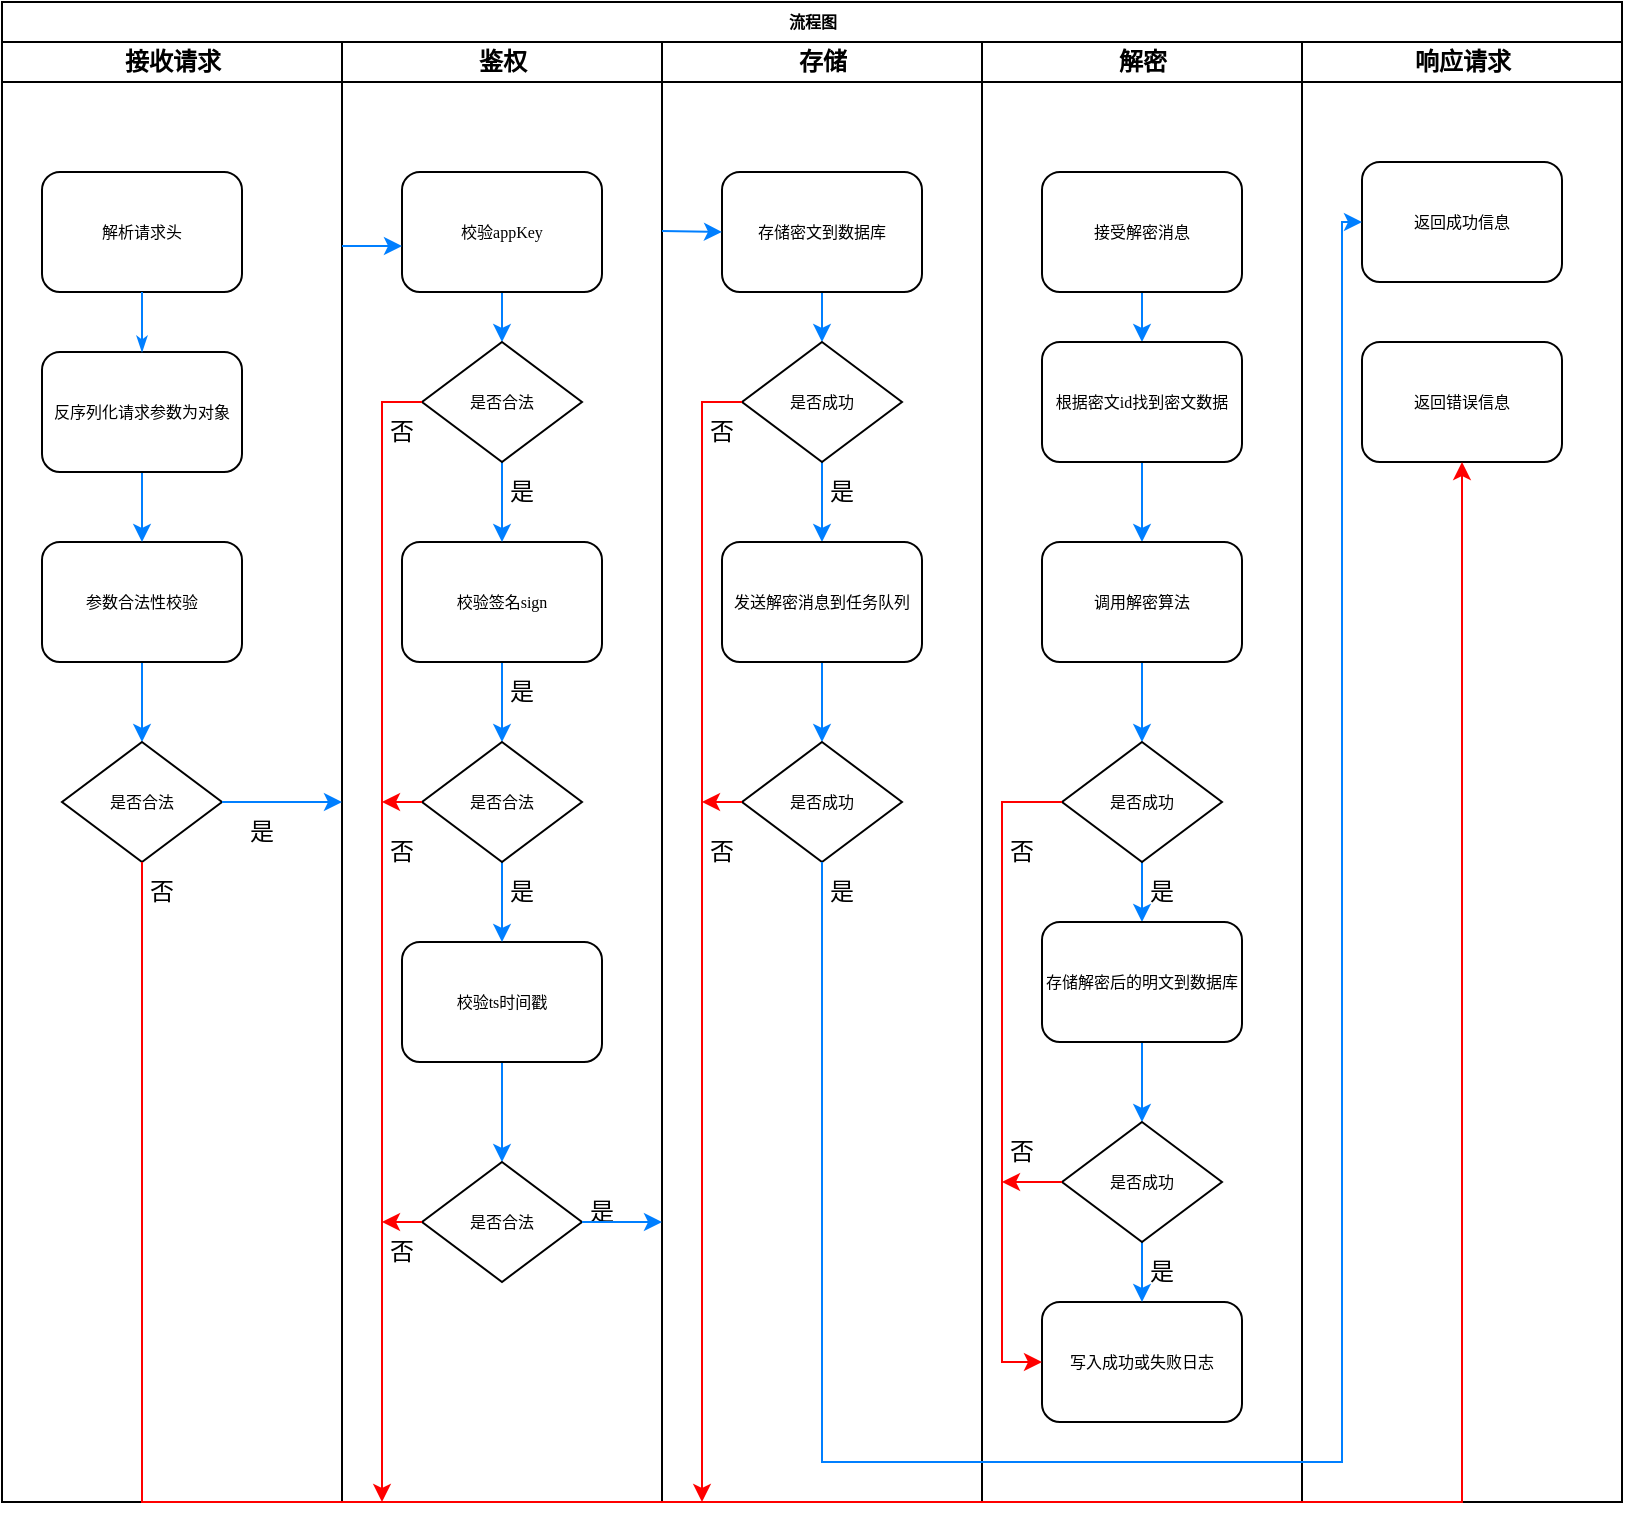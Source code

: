 <mxfile version="20.8.23" type="github">
  <diagram name="Page-1" id="74e2e168-ea6b-b213-b513-2b3c1d86103e">
    <mxGraphModel dx="1434" dy="764" grid="1" gridSize="10" guides="1" tooltips="1" connect="1" arrows="1" fold="1" page="1" pageScale="1" pageWidth="1100" pageHeight="850" background="none" math="0" shadow="0">
      <root>
        <mxCell id="0" />
        <mxCell id="1" parent="0" />
        <mxCell id="77e6c97f196da883-1" value="流程图" style="swimlane;html=1;childLayout=stackLayout;startSize=20;rounded=0;shadow=0;labelBackgroundColor=none;strokeWidth=1;fontFamily=Verdana;fontSize=8;align=center;" parent="1" vertex="1">
          <mxGeometry x="70" y="40" width="810" height="750" as="geometry" />
        </mxCell>
        <mxCell id="asibRYbvC8n6TS354WZj-12" value="" style="group;labelBackgroundColor=none;" vertex="1" connectable="0" parent="77e6c97f196da883-1">
          <mxGeometry y="20" width="810" height="730" as="geometry" />
        </mxCell>
        <mxCell id="77e6c97f196da883-2" value="接收请求" style="swimlane;html=1;startSize=20;labelBackgroundColor=none;" parent="asibRYbvC8n6TS354WZj-12" vertex="1">
          <mxGeometry width="170" height="730" as="geometry" />
        </mxCell>
        <mxCell id="77e6c97f196da883-8" value="解析请求头" style="rounded=1;whiteSpace=wrap;html=1;shadow=0;labelBackgroundColor=none;strokeWidth=1;fontFamily=Verdana;fontSize=8;align=center;" parent="77e6c97f196da883-2" vertex="1">
          <mxGeometry x="20" y="65" width="100" height="60" as="geometry" />
        </mxCell>
        <mxCell id="asibRYbvC8n6TS354WZj-3" value="" style="edgeStyle=orthogonalEdgeStyle;rounded=0;orthogonalLoop=1;jettySize=auto;html=1;labelBackgroundColor=none;fontColor=default;strokeColor=#007FFF;" edge="1" parent="77e6c97f196da883-2" source="77e6c97f196da883-9" target="asibRYbvC8n6TS354WZj-2">
          <mxGeometry relative="1" as="geometry" />
        </mxCell>
        <mxCell id="77e6c97f196da883-9" value="参数合法性校验" style="rounded=1;whiteSpace=wrap;html=1;shadow=0;labelBackgroundColor=none;strokeWidth=1;fontFamily=Verdana;fontSize=8;align=center;" parent="77e6c97f196da883-2" vertex="1">
          <mxGeometry x="20" y="250" width="100" height="60" as="geometry" />
        </mxCell>
        <mxCell id="asibRYbvC8n6TS354WZj-1" value="" style="edgeStyle=orthogonalEdgeStyle;rounded=0;orthogonalLoop=1;jettySize=auto;html=1;labelBackgroundColor=none;fontColor=default;strokeColor=#007FFF;" edge="1" parent="77e6c97f196da883-2" source="77e6c97f196da883-11" target="77e6c97f196da883-9">
          <mxGeometry relative="1" as="geometry" />
        </mxCell>
        <mxCell id="77e6c97f196da883-11" value="反序列化请求参数为对象" style="rounded=1;whiteSpace=wrap;html=1;shadow=0;labelBackgroundColor=none;strokeWidth=1;fontFamily=Verdana;fontSize=8;align=center;" parent="77e6c97f196da883-2" vertex="1">
          <mxGeometry x="20" y="155" width="100" height="60" as="geometry" />
        </mxCell>
        <mxCell id="77e6c97f196da883-26" style="edgeStyle=orthogonalEdgeStyle;rounded=1;html=1;labelBackgroundColor=none;startArrow=none;startFill=0;startSize=5;endArrow=classicThin;endFill=1;endSize=5;jettySize=auto;orthogonalLoop=1;strokeWidth=1;fontFamily=Verdana;fontSize=8;fontColor=default;strokeColor=#007FFF;" parent="77e6c97f196da883-2" source="77e6c97f196da883-8" target="77e6c97f196da883-11" edge="1">
          <mxGeometry relative="1" as="geometry" />
        </mxCell>
        <mxCell id="asibRYbvC8n6TS354WZj-2" value="是否合法" style="rhombus;whiteSpace=wrap;html=1;rounded=0;shadow=0;labelBackgroundColor=none;strokeWidth=1;fontFamily=Verdana;fontSize=8;align=center;" vertex="1" parent="77e6c97f196da883-2">
          <mxGeometry x="30" y="350" width="80" height="60" as="geometry" />
        </mxCell>
        <mxCell id="asibRYbvC8n6TS354WZj-11" value="否" style="text;strokeColor=none;align=center;fillColor=none;html=1;verticalAlign=middle;whiteSpace=wrap;rounded=0;labelBackgroundColor=none;" vertex="1" parent="77e6c97f196da883-2">
          <mxGeometry x="50" y="410" width="60" height="30" as="geometry" />
        </mxCell>
        <mxCell id="asibRYbvC8n6TS354WZj-175" value="是" style="text;strokeColor=none;align=center;fillColor=none;html=1;verticalAlign=middle;whiteSpace=wrap;rounded=0;labelBackgroundColor=none;" vertex="1" parent="77e6c97f196da883-2">
          <mxGeometry x="100" y="380" width="60" height="30" as="geometry" />
        </mxCell>
        <mxCell id="77e6c97f196da883-3" value="鉴权" style="swimlane;html=1;startSize=20;labelBackgroundColor=none;" parent="asibRYbvC8n6TS354WZj-12" vertex="1">
          <mxGeometry x="170" width="160" height="730" as="geometry" />
        </mxCell>
        <mxCell id="asibRYbvC8n6TS354WZj-24" value="" style="edgeStyle=orthogonalEdgeStyle;rounded=0;orthogonalLoop=1;jettySize=auto;html=1;labelBackgroundColor=none;fontColor=default;strokeColor=#007FFF;" edge="1" parent="77e6c97f196da883-3" source="77e6c97f196da883-10" target="asibRYbvC8n6TS354WZj-23">
          <mxGeometry relative="1" as="geometry" />
        </mxCell>
        <mxCell id="77e6c97f196da883-10" value="校验appKey" style="rounded=1;whiteSpace=wrap;html=1;shadow=0;labelBackgroundColor=none;strokeWidth=1;fontFamily=Verdana;fontSize=8;align=center;" parent="77e6c97f196da883-3" vertex="1">
          <mxGeometry x="30" y="65" width="100" height="60" as="geometry" />
        </mxCell>
        <mxCell id="asibRYbvC8n6TS354WZj-33" value="" style="edgeStyle=orthogonalEdgeStyle;rounded=0;orthogonalLoop=1;jettySize=auto;html=1;entryX=0.5;entryY=0;entryDx=0;entryDy=0;labelBackgroundColor=none;fontColor=default;strokeColor=#007FFF;" edge="1" parent="77e6c97f196da883-3" source="asibRYbvC8n6TS354WZj-13" target="asibRYbvC8n6TS354WZj-30">
          <mxGeometry relative="1" as="geometry" />
        </mxCell>
        <mxCell id="asibRYbvC8n6TS354WZj-13" value="校验签名sign" style="rounded=1;whiteSpace=wrap;html=1;shadow=0;labelBackgroundColor=none;strokeWidth=1;fontFamily=Verdana;fontSize=8;align=center;" vertex="1" parent="77e6c97f196da883-3">
          <mxGeometry x="30" y="250" width="100" height="60" as="geometry" />
        </mxCell>
        <mxCell id="asibRYbvC8n6TS354WZj-39" value="" style="edgeStyle=orthogonalEdgeStyle;rounded=0;orthogonalLoop=1;jettySize=auto;html=1;labelBackgroundColor=none;fontColor=default;strokeColor=#007FFF;" edge="1" parent="77e6c97f196da883-3" source="asibRYbvC8n6TS354WZj-16" target="asibRYbvC8n6TS354WZj-38">
          <mxGeometry relative="1" as="geometry" />
        </mxCell>
        <mxCell id="asibRYbvC8n6TS354WZj-16" value="校验ts时间戳" style="rounded=1;whiteSpace=wrap;html=1;shadow=0;labelBackgroundColor=none;strokeWidth=1;fontFamily=Verdana;fontSize=8;align=center;" vertex="1" parent="77e6c97f196da883-3">
          <mxGeometry x="30" y="450" width="100" height="60" as="geometry" />
        </mxCell>
        <mxCell id="asibRYbvC8n6TS354WZj-28" value="" style="edgeStyle=orthogonalEdgeStyle;rounded=0;orthogonalLoop=1;jettySize=auto;html=1;labelBackgroundColor=none;fontColor=default;strokeColor=#007FFF;" edge="1" parent="77e6c97f196da883-3" source="asibRYbvC8n6TS354WZj-23" target="asibRYbvC8n6TS354WZj-13">
          <mxGeometry relative="1" as="geometry" />
        </mxCell>
        <mxCell id="asibRYbvC8n6TS354WZj-23" value="是否合法" style="rhombus;whiteSpace=wrap;html=1;rounded=0;shadow=0;labelBackgroundColor=none;strokeWidth=1;fontFamily=Verdana;fontSize=8;align=center;" vertex="1" parent="77e6c97f196da883-3">
          <mxGeometry x="40" y="150" width="80" height="60" as="geometry" />
        </mxCell>
        <mxCell id="asibRYbvC8n6TS354WZj-29" value="是" style="text;strokeColor=none;align=center;fillColor=none;html=1;verticalAlign=middle;whiteSpace=wrap;rounded=0;labelBackgroundColor=none;" vertex="1" parent="77e6c97f196da883-3">
          <mxGeometry x="60" y="210" width="60" height="30" as="geometry" />
        </mxCell>
        <mxCell id="asibRYbvC8n6TS354WZj-35" value="" style="edgeStyle=orthogonalEdgeStyle;rounded=0;orthogonalLoop=1;jettySize=auto;html=1;labelBackgroundColor=none;fontColor=default;strokeColor=#007FFF;" edge="1" parent="77e6c97f196da883-3" source="asibRYbvC8n6TS354WZj-30" target="asibRYbvC8n6TS354WZj-16">
          <mxGeometry relative="1" as="geometry" />
        </mxCell>
        <mxCell id="asibRYbvC8n6TS354WZj-30" value="是否合法" style="rhombus;whiteSpace=wrap;html=1;rounded=0;shadow=0;labelBackgroundColor=none;strokeWidth=1;fontFamily=Verdana;fontSize=8;align=center;" vertex="1" parent="77e6c97f196da883-3">
          <mxGeometry x="40" y="350" width="80" height="60" as="geometry" />
        </mxCell>
        <mxCell id="asibRYbvC8n6TS354WZj-31" value="是" style="text;strokeColor=none;align=center;fillColor=none;html=1;verticalAlign=middle;whiteSpace=wrap;rounded=0;labelBackgroundColor=none;" vertex="1" parent="77e6c97f196da883-3">
          <mxGeometry x="60" y="310" width="60" height="30" as="geometry" />
        </mxCell>
        <mxCell id="asibRYbvC8n6TS354WZj-36" value="是" style="text;strokeColor=none;align=center;fillColor=none;html=1;verticalAlign=middle;whiteSpace=wrap;rounded=0;labelBackgroundColor=none;" vertex="1" parent="77e6c97f196da883-3">
          <mxGeometry x="60" y="410" width="60" height="30" as="geometry" />
        </mxCell>
        <mxCell id="asibRYbvC8n6TS354WZj-38" value="是否合法" style="rhombus;whiteSpace=wrap;html=1;rounded=0;shadow=0;labelBackgroundColor=none;strokeWidth=1;fontFamily=Verdana;fontSize=8;align=center;" vertex="1" parent="77e6c97f196da883-3">
          <mxGeometry x="40" y="560" width="80" height="60" as="geometry" />
        </mxCell>
        <mxCell id="asibRYbvC8n6TS354WZj-44" value="否" style="text;strokeColor=none;align=center;fillColor=none;html=1;verticalAlign=middle;whiteSpace=wrap;rounded=0;labelBackgroundColor=none;" vertex="1" parent="77e6c97f196da883-3">
          <mxGeometry y="390" width="60" height="30" as="geometry" />
        </mxCell>
        <mxCell id="asibRYbvC8n6TS354WZj-45" value="否" style="text;strokeColor=none;align=center;fillColor=none;html=1;verticalAlign=middle;whiteSpace=wrap;rounded=0;labelBackgroundColor=none;" vertex="1" parent="77e6c97f196da883-3">
          <mxGeometry y="180" width="60" height="30" as="geometry" />
        </mxCell>
        <mxCell id="asibRYbvC8n6TS354WZj-46" value="否" style="text;strokeColor=none;align=center;fillColor=none;html=1;verticalAlign=middle;whiteSpace=wrap;rounded=0;labelBackgroundColor=none;" vertex="1" parent="77e6c97f196da883-3">
          <mxGeometry y="590" width="60" height="30" as="geometry" />
        </mxCell>
        <mxCell id="asibRYbvC8n6TS354WZj-162" value="是" style="text;strokeColor=none;align=center;fillColor=none;html=1;verticalAlign=middle;whiteSpace=wrap;rounded=0;labelBackgroundColor=none;" vertex="1" parent="77e6c97f196da883-3">
          <mxGeometry x="100" y="570" width="60" height="30" as="geometry" />
        </mxCell>
        <mxCell id="asibRYbvC8n6TS354WZj-166" value="" style="endArrow=classic;html=1;rounded=0;strokeColor=#007FFF;" edge="1" parent="77e6c97f196da883-3">
          <mxGeometry width="50" height="50" relative="1" as="geometry">
            <mxPoint y="102" as="sourcePoint" />
            <mxPoint x="30" y="102" as="targetPoint" />
          </mxGeometry>
        </mxCell>
        <mxCell id="77e6c97f196da883-4" value="存储" style="swimlane;html=1;startSize=20;labelBackgroundColor=none;" parent="asibRYbvC8n6TS354WZj-12" vertex="1">
          <mxGeometry x="330" width="160" height="730" as="geometry" />
        </mxCell>
        <mxCell id="asibRYbvC8n6TS354WZj-95" value="" style="edgeStyle=orthogonalEdgeStyle;rounded=0;orthogonalLoop=1;jettySize=auto;html=1;labelBackgroundColor=none;fontColor=default;strokeColor=#007FFF;" edge="1" parent="77e6c97f196da883-4" source="asibRYbvC8n6TS354WZj-91" target="asibRYbvC8n6TS354WZj-94">
          <mxGeometry relative="1" as="geometry" />
        </mxCell>
        <mxCell id="asibRYbvC8n6TS354WZj-91" value="存储密文到数据库" style="rounded=1;whiteSpace=wrap;html=1;shadow=0;labelBackgroundColor=none;strokeWidth=1;fontFamily=Verdana;fontSize=8;align=center;" vertex="1" parent="77e6c97f196da883-4">
          <mxGeometry x="30" y="65" width="100" height="60" as="geometry" />
        </mxCell>
        <mxCell id="asibRYbvC8n6TS354WZj-97" value="" style="edgeStyle=orthogonalEdgeStyle;rounded=0;orthogonalLoop=1;jettySize=auto;html=1;labelBackgroundColor=none;fontColor=default;strokeColor=#007FFF;" edge="1" parent="77e6c97f196da883-4" source="asibRYbvC8n6TS354WZj-94" target="asibRYbvC8n6TS354WZj-96">
          <mxGeometry relative="1" as="geometry" />
        </mxCell>
        <mxCell id="asibRYbvC8n6TS354WZj-94" value="是否成功" style="rhombus;whiteSpace=wrap;html=1;rounded=0;shadow=0;labelBackgroundColor=none;strokeWidth=1;fontFamily=Verdana;fontSize=8;align=center;" vertex="1" parent="77e6c97f196da883-4">
          <mxGeometry x="40" y="150" width="80" height="60" as="geometry" />
        </mxCell>
        <mxCell id="asibRYbvC8n6TS354WZj-104" value="" style="edgeStyle=orthogonalEdgeStyle;rounded=0;orthogonalLoop=1;jettySize=auto;html=1;labelBackgroundColor=none;fontColor=default;strokeColor=#007FFF;" edge="1" parent="77e6c97f196da883-4" source="asibRYbvC8n6TS354WZj-96" target="asibRYbvC8n6TS354WZj-98">
          <mxGeometry relative="1" as="geometry" />
        </mxCell>
        <mxCell id="asibRYbvC8n6TS354WZj-96" value="发送解密消息到任务队列" style="rounded=1;whiteSpace=wrap;html=1;shadow=0;labelBackgroundColor=none;strokeWidth=1;fontFamily=Verdana;fontSize=8;align=center;" vertex="1" parent="77e6c97f196da883-4">
          <mxGeometry x="30" y="250" width="100" height="60" as="geometry" />
        </mxCell>
        <mxCell id="asibRYbvC8n6TS354WZj-98" value="是否成功" style="rhombus;whiteSpace=wrap;html=1;rounded=0;shadow=0;labelBackgroundColor=none;strokeWidth=1;fontFamily=Verdana;fontSize=8;align=center;" vertex="1" parent="77e6c97f196da883-4">
          <mxGeometry x="40" y="350" width="80" height="60" as="geometry" />
        </mxCell>
        <mxCell id="asibRYbvC8n6TS354WZj-99" value="是" style="text;strokeColor=none;align=center;fillColor=none;html=1;verticalAlign=middle;whiteSpace=wrap;rounded=0;labelBackgroundColor=none;" vertex="1" parent="77e6c97f196da883-4">
          <mxGeometry x="60" y="210" width="60" height="30" as="geometry" />
        </mxCell>
        <mxCell id="asibRYbvC8n6TS354WZj-101" value="否" style="text;strokeColor=none;align=center;fillColor=none;html=1;verticalAlign=middle;whiteSpace=wrap;rounded=0;labelBackgroundColor=none;" vertex="1" parent="77e6c97f196da883-4">
          <mxGeometry y="180" width="60" height="30" as="geometry" />
        </mxCell>
        <mxCell id="asibRYbvC8n6TS354WZj-103" value="否" style="text;strokeColor=none;align=center;fillColor=none;html=1;verticalAlign=middle;whiteSpace=wrap;rounded=0;labelBackgroundColor=none;" vertex="1" parent="77e6c97f196da883-4">
          <mxGeometry y="390" width="60" height="30" as="geometry" />
        </mxCell>
        <mxCell id="asibRYbvC8n6TS354WZj-163" value="" style="endArrow=classic;html=1;rounded=0;strokeColor=#007FFF;" edge="1" parent="77e6c97f196da883-4">
          <mxGeometry width="50" height="50" relative="1" as="geometry">
            <mxPoint y="94.5" as="sourcePoint" />
            <mxPoint x="30" y="95" as="targetPoint" />
          </mxGeometry>
        </mxCell>
        <mxCell id="asibRYbvC8n6TS354WZj-174" value="是" style="text;strokeColor=none;align=center;fillColor=none;html=1;verticalAlign=middle;whiteSpace=wrap;rounded=0;labelBackgroundColor=none;" vertex="1" parent="77e6c97f196da883-4">
          <mxGeometry x="60" y="410" width="60" height="30" as="geometry" />
        </mxCell>
        <mxCell id="77e6c97f196da883-5" value="解密" style="swimlane;html=1;startSize=20;labelBackgroundColor=none;" parent="asibRYbvC8n6TS354WZj-12" vertex="1">
          <mxGeometry x="490" width="160" height="730" as="geometry">
            <mxRectangle x="480" y="20" width="40" height="730" as="alternateBounds" />
          </mxGeometry>
        </mxCell>
        <mxCell id="asibRYbvC8n6TS354WZj-124" value="" style="edgeStyle=orthogonalEdgeStyle;rounded=0;orthogonalLoop=1;jettySize=auto;html=1;labelBackgroundColor=none;fontColor=default;strokeColor=#007FFF;" edge="1" parent="77e6c97f196da883-5" source="asibRYbvC8n6TS354WZj-108" target="asibRYbvC8n6TS354WZj-121">
          <mxGeometry relative="1" as="geometry" />
        </mxCell>
        <mxCell id="asibRYbvC8n6TS354WZj-108" value="接受解密消息" style="rounded=1;whiteSpace=wrap;html=1;shadow=0;labelBackgroundColor=none;strokeWidth=1;fontFamily=Verdana;fontSize=8;align=center;" vertex="1" parent="77e6c97f196da883-5">
          <mxGeometry x="30" y="65" width="100" height="60" as="geometry" />
        </mxCell>
        <mxCell id="asibRYbvC8n6TS354WZj-123" value="" style="edgeStyle=orthogonalEdgeStyle;rounded=0;orthogonalLoop=1;jettySize=auto;html=1;labelBackgroundColor=none;fontColor=default;strokeColor=#007FFF;" edge="1" parent="77e6c97f196da883-5" source="asibRYbvC8n6TS354WZj-121" target="asibRYbvC8n6TS354WZj-122">
          <mxGeometry relative="1" as="geometry" />
        </mxCell>
        <mxCell id="asibRYbvC8n6TS354WZj-121" value="根据密文id找到密文数据" style="rounded=1;whiteSpace=wrap;html=1;shadow=0;labelBackgroundColor=none;strokeWidth=1;fontFamily=Verdana;fontSize=8;align=center;" vertex="1" parent="77e6c97f196da883-5">
          <mxGeometry x="30" y="150" width="100" height="60" as="geometry" />
        </mxCell>
        <mxCell id="asibRYbvC8n6TS354WZj-127" value="" style="edgeStyle=orthogonalEdgeStyle;rounded=0;orthogonalLoop=1;jettySize=auto;html=1;labelBackgroundColor=none;fontColor=default;strokeColor=#007FFF;" edge="1" parent="77e6c97f196da883-5" source="asibRYbvC8n6TS354WZj-122" target="asibRYbvC8n6TS354WZj-126">
          <mxGeometry relative="1" as="geometry" />
        </mxCell>
        <mxCell id="asibRYbvC8n6TS354WZj-122" value="调用解密算法" style="rounded=1;whiteSpace=wrap;html=1;shadow=0;labelBackgroundColor=none;strokeWidth=1;fontFamily=Verdana;fontSize=8;align=center;" vertex="1" parent="77e6c97f196da883-5">
          <mxGeometry x="30" y="250" width="100" height="60" as="geometry" />
        </mxCell>
        <mxCell id="asibRYbvC8n6TS354WZj-129" value="" style="edgeStyle=orthogonalEdgeStyle;rounded=0;orthogonalLoop=1;jettySize=auto;html=1;labelBackgroundColor=none;fontColor=default;strokeColor=#007FFF;" edge="1" parent="77e6c97f196da883-5" source="asibRYbvC8n6TS354WZj-126" target="asibRYbvC8n6TS354WZj-128">
          <mxGeometry relative="1" as="geometry" />
        </mxCell>
        <mxCell id="asibRYbvC8n6TS354WZj-126" value="是否成功" style="rhombus;whiteSpace=wrap;html=1;rounded=0;shadow=0;labelBackgroundColor=none;strokeWidth=1;fontFamily=Verdana;fontSize=8;align=center;" vertex="1" parent="77e6c97f196da883-5">
          <mxGeometry x="40" y="350" width="80" height="60" as="geometry" />
        </mxCell>
        <mxCell id="asibRYbvC8n6TS354WZj-140" value="" style="edgeStyle=orthogonalEdgeStyle;rounded=0;orthogonalLoop=1;jettySize=auto;html=1;labelBackgroundColor=none;fontColor=default;strokeColor=#007FFF;" edge="1" parent="77e6c97f196da883-5" source="asibRYbvC8n6TS354WZj-128" target="asibRYbvC8n6TS354WZj-139">
          <mxGeometry relative="1" as="geometry" />
        </mxCell>
        <mxCell id="asibRYbvC8n6TS354WZj-128" value="存储解密后的明文到数据库" style="rounded=1;whiteSpace=wrap;html=1;shadow=0;labelBackgroundColor=none;strokeWidth=1;fontFamily=Verdana;fontSize=8;align=center;" vertex="1" parent="77e6c97f196da883-5">
          <mxGeometry x="30" y="440" width="100" height="60" as="geometry" />
        </mxCell>
        <mxCell id="asibRYbvC8n6TS354WZj-130" value="是" style="text;strokeColor=none;align=center;fillColor=none;html=1;verticalAlign=middle;whiteSpace=wrap;rounded=0;labelBackgroundColor=none;" vertex="1" parent="77e6c97f196da883-5">
          <mxGeometry x="60" y="410" width="60" height="30" as="geometry" />
        </mxCell>
        <mxCell id="asibRYbvC8n6TS354WZj-133" value="写入成功或失败日志" style="rounded=1;whiteSpace=wrap;html=1;shadow=0;labelBackgroundColor=none;strokeWidth=1;fontFamily=Verdana;fontSize=8;align=center;" vertex="1" parent="77e6c97f196da883-5">
          <mxGeometry x="30" y="630" width="100" height="60" as="geometry" />
        </mxCell>
        <mxCell id="asibRYbvC8n6TS354WZj-135" value="" style="edgeStyle=orthogonalEdgeStyle;rounded=0;orthogonalLoop=1;jettySize=auto;html=1;entryX=0;entryY=0.5;entryDx=0;entryDy=0;labelBackgroundColor=none;fontColor=default;strokeColor=#FF0000;" edge="1" parent="77e6c97f196da883-5" source="asibRYbvC8n6TS354WZj-126" target="asibRYbvC8n6TS354WZj-133">
          <mxGeometry relative="1" as="geometry">
            <Array as="points">
              <mxPoint x="10" y="380" />
              <mxPoint x="10" y="660" />
            </Array>
          </mxGeometry>
        </mxCell>
        <mxCell id="asibRYbvC8n6TS354WZj-137" value="否" style="text;strokeColor=none;align=center;fillColor=none;html=1;verticalAlign=middle;whiteSpace=wrap;rounded=0;labelBackgroundColor=none;" vertex="1" parent="77e6c97f196da883-5">
          <mxGeometry x="-10" y="390" width="60" height="30" as="geometry" />
        </mxCell>
        <mxCell id="asibRYbvC8n6TS354WZj-146" value="" style="edgeStyle=orthogonalEdgeStyle;rounded=0;orthogonalLoop=1;jettySize=auto;html=1;labelBackgroundColor=none;fontColor=default;strokeColor=#007FFF;" edge="1" parent="77e6c97f196da883-5" source="asibRYbvC8n6TS354WZj-139" target="asibRYbvC8n6TS354WZj-133">
          <mxGeometry relative="1" as="geometry" />
        </mxCell>
        <mxCell id="asibRYbvC8n6TS354WZj-139" value="是否成功" style="rhombus;whiteSpace=wrap;html=1;rounded=0;shadow=0;labelBackgroundColor=none;strokeWidth=1;fontFamily=Verdana;fontSize=8;align=center;" vertex="1" parent="77e6c97f196da883-5">
          <mxGeometry x="40" y="540" width="80" height="60" as="geometry" />
        </mxCell>
        <mxCell id="asibRYbvC8n6TS354WZj-176" value="是" style="text;strokeColor=none;align=center;fillColor=none;html=1;verticalAlign=middle;whiteSpace=wrap;rounded=0;labelBackgroundColor=none;" vertex="1" parent="77e6c97f196da883-5">
          <mxGeometry x="60" y="600" width="60" height="30" as="geometry" />
        </mxCell>
        <mxCell id="asibRYbvC8n6TS354WZj-177" value="" style="endArrow=classic;html=1;rounded=0;strokeColor=#FF0000;" edge="1" parent="77e6c97f196da883-5">
          <mxGeometry width="50" height="50" relative="1" as="geometry">
            <mxPoint x="40" y="570" as="sourcePoint" />
            <mxPoint x="10" y="570" as="targetPoint" />
          </mxGeometry>
        </mxCell>
        <mxCell id="asibRYbvC8n6TS354WZj-178" value="否" style="text;strokeColor=none;align=center;fillColor=none;html=1;verticalAlign=middle;whiteSpace=wrap;rounded=0;labelBackgroundColor=none;" vertex="1" parent="77e6c97f196da883-5">
          <mxGeometry x="-10" y="540" width="60" height="30" as="geometry" />
        </mxCell>
        <mxCell id="77e6c97f196da883-6" value="响应请求" style="swimlane;html=1;startSize=20;labelBackgroundColor=none;" parent="asibRYbvC8n6TS354WZj-12" vertex="1">
          <mxGeometry x="650" width="160" height="730" as="geometry" />
        </mxCell>
        <mxCell id="asibRYbvC8n6TS354WZj-6" value="返回错误信息" style="rounded=1;whiteSpace=wrap;html=1;shadow=0;labelBackgroundColor=none;strokeWidth=1;fontFamily=Verdana;fontSize=8;align=center;" vertex="1" parent="77e6c97f196da883-6">
          <mxGeometry x="30" y="150" width="100" height="60" as="geometry" />
        </mxCell>
        <mxCell id="asibRYbvC8n6TS354WZj-107" value="返回成功信息" style="rounded=1;whiteSpace=wrap;html=1;shadow=0;labelBackgroundColor=none;strokeWidth=1;fontFamily=Verdana;fontSize=8;align=center;" vertex="1" parent="77e6c97f196da883-6">
          <mxGeometry x="30" y="60" width="100" height="60" as="geometry" />
        </mxCell>
        <mxCell id="asibRYbvC8n6TS354WZj-9" value="" style="edgeStyle=orthogonalEdgeStyle;rounded=0;orthogonalLoop=1;jettySize=auto;html=1;labelBackgroundColor=none;fontColor=default;strokeColor=#FF0000;" edge="1" parent="asibRYbvC8n6TS354WZj-12" source="asibRYbvC8n6TS354WZj-2" target="asibRYbvC8n6TS354WZj-6">
          <mxGeometry relative="1" as="geometry">
            <Array as="points">
              <mxPoint x="70" y="730" />
              <mxPoint x="730" y="730" />
            </Array>
          </mxGeometry>
        </mxCell>
        <mxCell id="asibRYbvC8n6TS354WZj-37" value="" style="edgeStyle=orthogonalEdgeStyle;rounded=0;orthogonalLoop=1;jettySize=auto;html=1;labelBackgroundColor=none;fontColor=default;strokeColor=#FF0000;" edge="1" parent="asibRYbvC8n6TS354WZj-12" source="asibRYbvC8n6TS354WZj-23">
          <mxGeometry relative="1" as="geometry">
            <mxPoint x="190" y="730" as="targetPoint" />
          </mxGeometry>
        </mxCell>
        <mxCell id="asibRYbvC8n6TS354WZj-41" value="" style="edgeStyle=orthogonalEdgeStyle;rounded=0;orthogonalLoop=1;jettySize=auto;html=1;labelBackgroundColor=none;fontColor=default;strokeColor=#FF0000;" edge="1" parent="asibRYbvC8n6TS354WZj-12" source="asibRYbvC8n6TS354WZj-30">
          <mxGeometry relative="1" as="geometry">
            <mxPoint x="190" y="380" as="targetPoint" />
          </mxGeometry>
        </mxCell>
        <mxCell id="asibRYbvC8n6TS354WZj-43" value="" style="edgeStyle=orthogonalEdgeStyle;rounded=0;orthogonalLoop=1;jettySize=auto;html=1;labelBackgroundColor=none;fontColor=default;strokeColor=#FF0000;" edge="1" parent="asibRYbvC8n6TS354WZj-12" source="asibRYbvC8n6TS354WZj-38">
          <mxGeometry relative="1" as="geometry">
            <mxPoint x="190" y="590" as="targetPoint" />
          </mxGeometry>
        </mxCell>
        <mxCell id="asibRYbvC8n6TS354WZj-100" value="" style="edgeStyle=orthogonalEdgeStyle;rounded=0;orthogonalLoop=1;jettySize=auto;html=1;labelBackgroundColor=none;fontColor=default;strokeColor=#FF0000;" edge="1" parent="asibRYbvC8n6TS354WZj-12" source="asibRYbvC8n6TS354WZj-94">
          <mxGeometry relative="1" as="geometry">
            <mxPoint x="350" y="730" as="targetPoint" />
          </mxGeometry>
        </mxCell>
        <mxCell id="asibRYbvC8n6TS354WZj-102" value="" style="edgeStyle=orthogonalEdgeStyle;rounded=0;orthogonalLoop=1;jettySize=auto;html=1;labelBackgroundColor=none;fontColor=default;strokeColor=#FF0000;" edge="1" parent="asibRYbvC8n6TS354WZj-12" source="asibRYbvC8n6TS354WZj-98">
          <mxGeometry relative="1" as="geometry">
            <mxPoint x="350" y="380" as="targetPoint" />
          </mxGeometry>
        </mxCell>
        <mxCell id="asibRYbvC8n6TS354WZj-161" value="" style="edgeStyle=orthogonalEdgeStyle;rounded=0;orthogonalLoop=1;jettySize=auto;html=1;strokeColor=#007FFF;" edge="1" parent="asibRYbvC8n6TS354WZj-12" source="asibRYbvC8n6TS354WZj-38">
          <mxGeometry relative="1" as="geometry">
            <mxPoint x="330" y="590" as="targetPoint" />
          </mxGeometry>
        </mxCell>
        <mxCell id="asibRYbvC8n6TS354WZj-164" value="" style="edgeStyle=orthogonalEdgeStyle;rounded=0;orthogonalLoop=1;jettySize=auto;html=1;strokeColor=#007FFF;" edge="1" parent="asibRYbvC8n6TS354WZj-12" source="asibRYbvC8n6TS354WZj-2">
          <mxGeometry relative="1" as="geometry">
            <mxPoint x="170" y="380" as="targetPoint" />
          </mxGeometry>
        </mxCell>
        <mxCell id="asibRYbvC8n6TS354WZj-173" value="" style="edgeStyle=orthogonalEdgeStyle;rounded=0;orthogonalLoop=1;jettySize=auto;html=1;strokeColor=#007FFF;entryX=0;entryY=0.5;entryDx=0;entryDy=0;" edge="1" parent="asibRYbvC8n6TS354WZj-12" source="asibRYbvC8n6TS354WZj-98" target="asibRYbvC8n6TS354WZj-107">
          <mxGeometry relative="1" as="geometry">
            <mxPoint x="410" y="460" as="targetPoint" />
            <Array as="points">
              <mxPoint x="410" y="710" />
              <mxPoint x="670" y="710" />
              <mxPoint x="670" y="90" />
            </Array>
          </mxGeometry>
        </mxCell>
      </root>
    </mxGraphModel>
  </diagram>
</mxfile>
